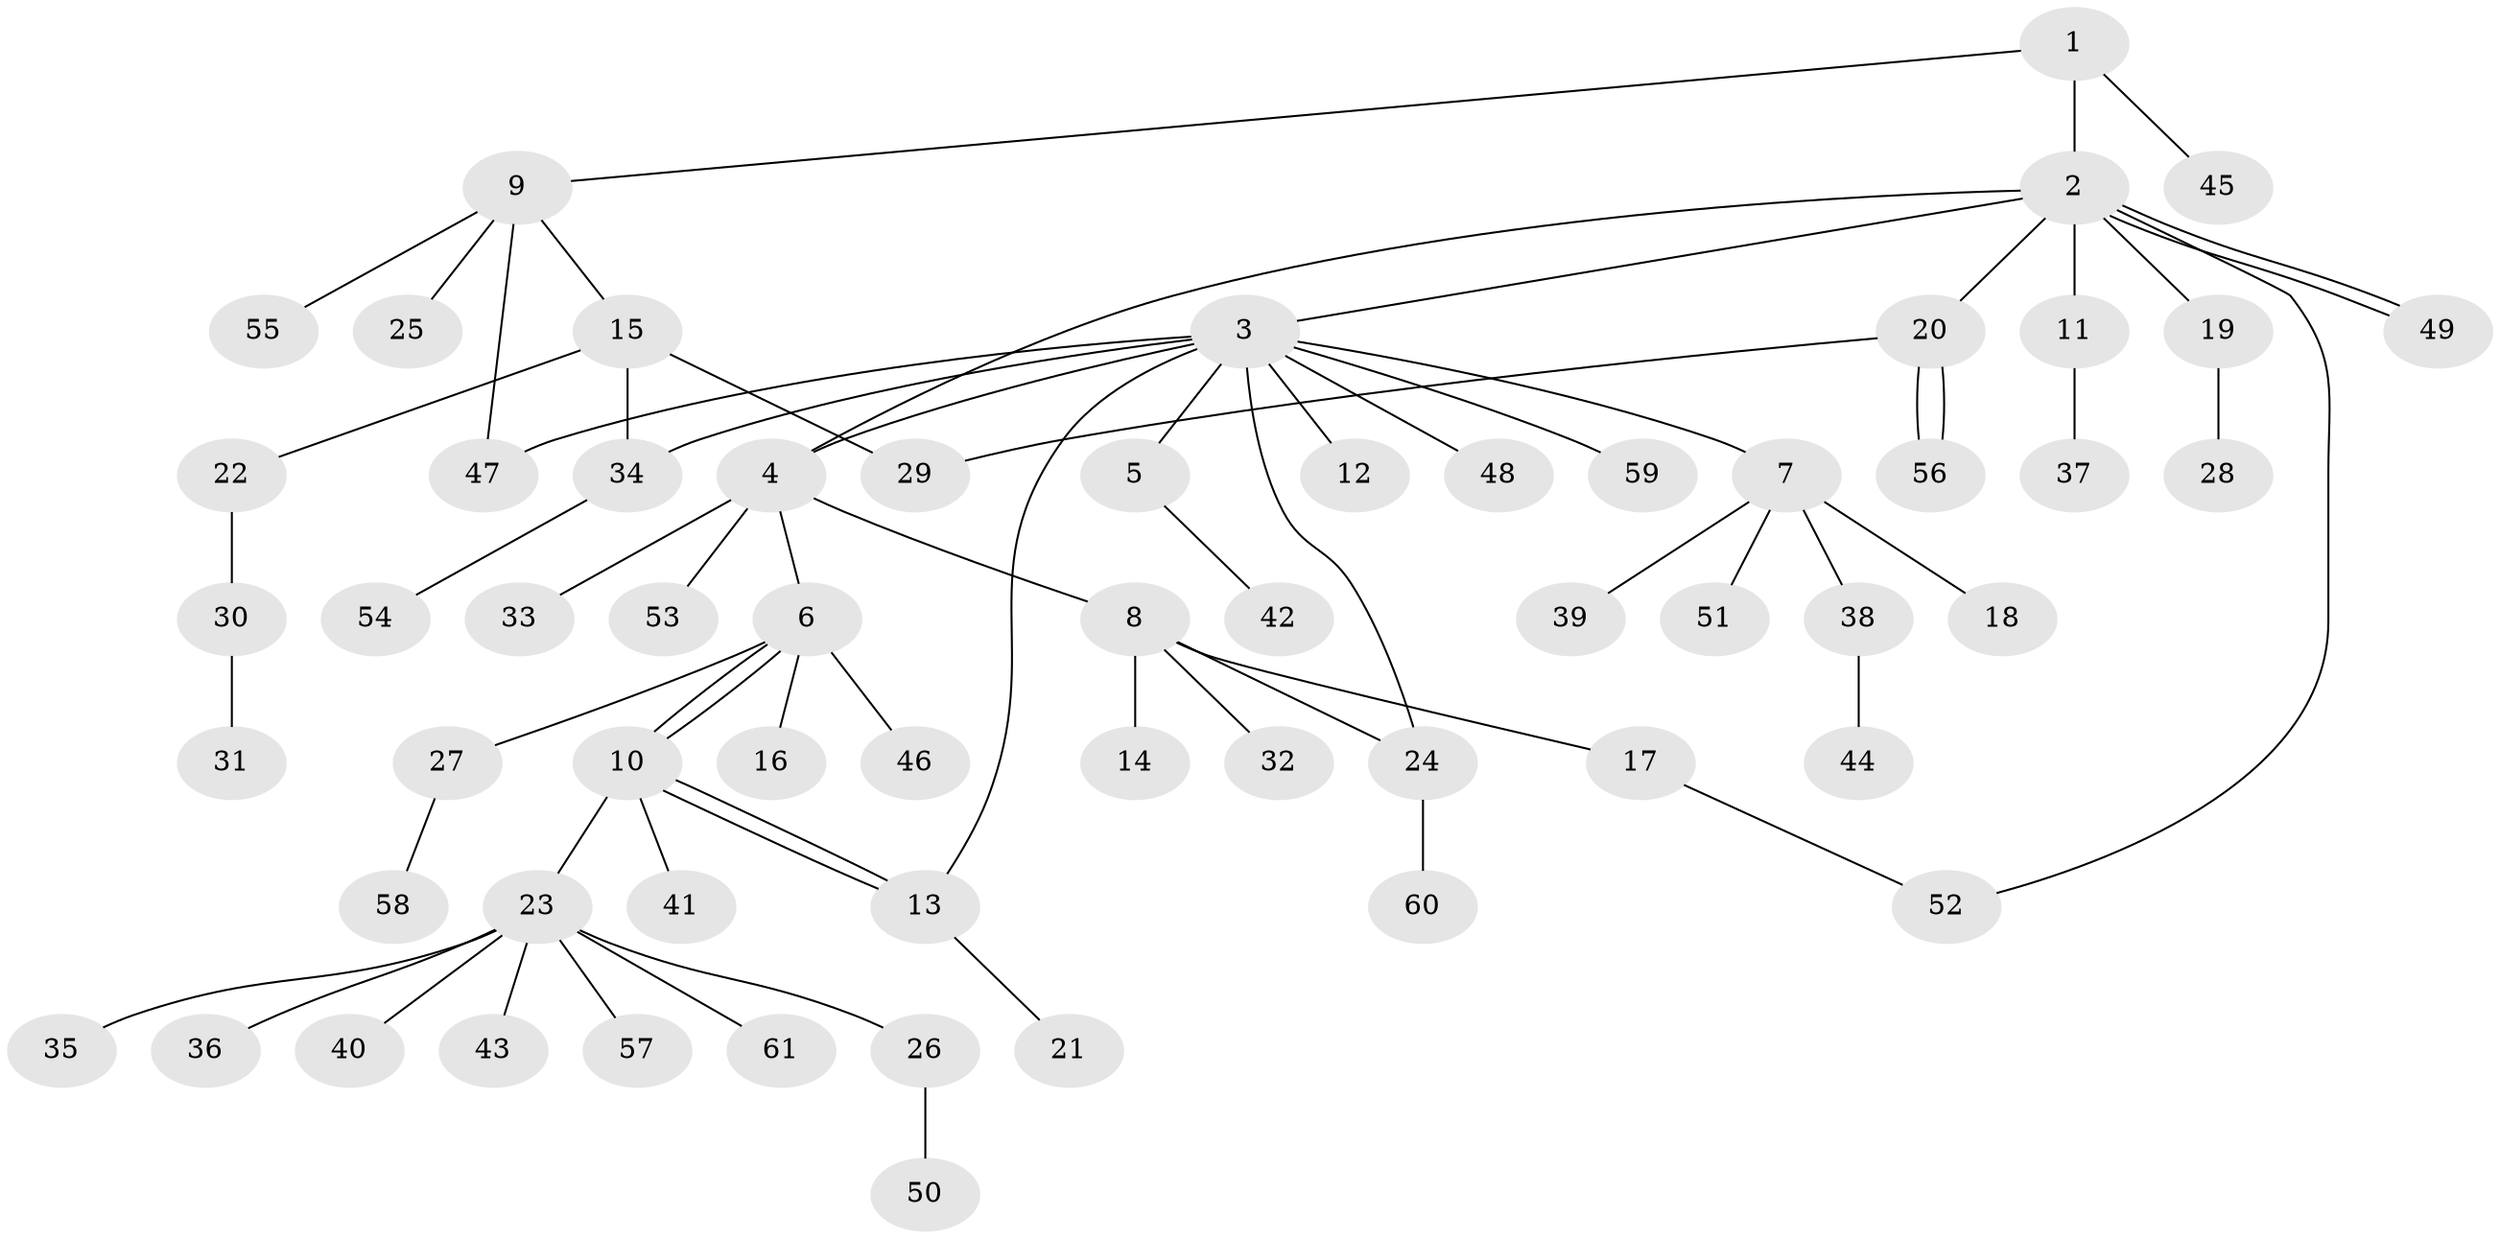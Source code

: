 // Generated by graph-tools (version 1.1) at 2025/14/03/09/25 04:14:37]
// undirected, 61 vertices, 71 edges
graph export_dot {
graph [start="1"]
  node [color=gray90,style=filled];
  1;
  2;
  3;
  4;
  5;
  6;
  7;
  8;
  9;
  10;
  11;
  12;
  13;
  14;
  15;
  16;
  17;
  18;
  19;
  20;
  21;
  22;
  23;
  24;
  25;
  26;
  27;
  28;
  29;
  30;
  31;
  32;
  33;
  34;
  35;
  36;
  37;
  38;
  39;
  40;
  41;
  42;
  43;
  44;
  45;
  46;
  47;
  48;
  49;
  50;
  51;
  52;
  53;
  54;
  55;
  56;
  57;
  58;
  59;
  60;
  61;
  1 -- 2;
  1 -- 9;
  1 -- 45;
  2 -- 3;
  2 -- 4;
  2 -- 11;
  2 -- 19;
  2 -- 20;
  2 -- 49;
  2 -- 49;
  2 -- 52;
  3 -- 4;
  3 -- 5;
  3 -- 7;
  3 -- 12;
  3 -- 13;
  3 -- 24;
  3 -- 34;
  3 -- 47;
  3 -- 48;
  3 -- 59;
  4 -- 6;
  4 -- 8;
  4 -- 33;
  4 -- 53;
  5 -- 42;
  6 -- 10;
  6 -- 10;
  6 -- 16;
  6 -- 27;
  6 -- 46;
  7 -- 18;
  7 -- 38;
  7 -- 39;
  7 -- 51;
  8 -- 14;
  8 -- 17;
  8 -- 24;
  8 -- 32;
  9 -- 15;
  9 -- 25;
  9 -- 47;
  9 -- 55;
  10 -- 13;
  10 -- 13;
  10 -- 23;
  10 -- 41;
  11 -- 37;
  13 -- 21;
  15 -- 22;
  15 -- 29;
  15 -- 34;
  17 -- 52;
  19 -- 28;
  20 -- 29;
  20 -- 56;
  20 -- 56;
  22 -- 30;
  23 -- 26;
  23 -- 35;
  23 -- 36;
  23 -- 40;
  23 -- 43;
  23 -- 57;
  23 -- 61;
  24 -- 60;
  26 -- 50;
  27 -- 58;
  30 -- 31;
  34 -- 54;
  38 -- 44;
}
